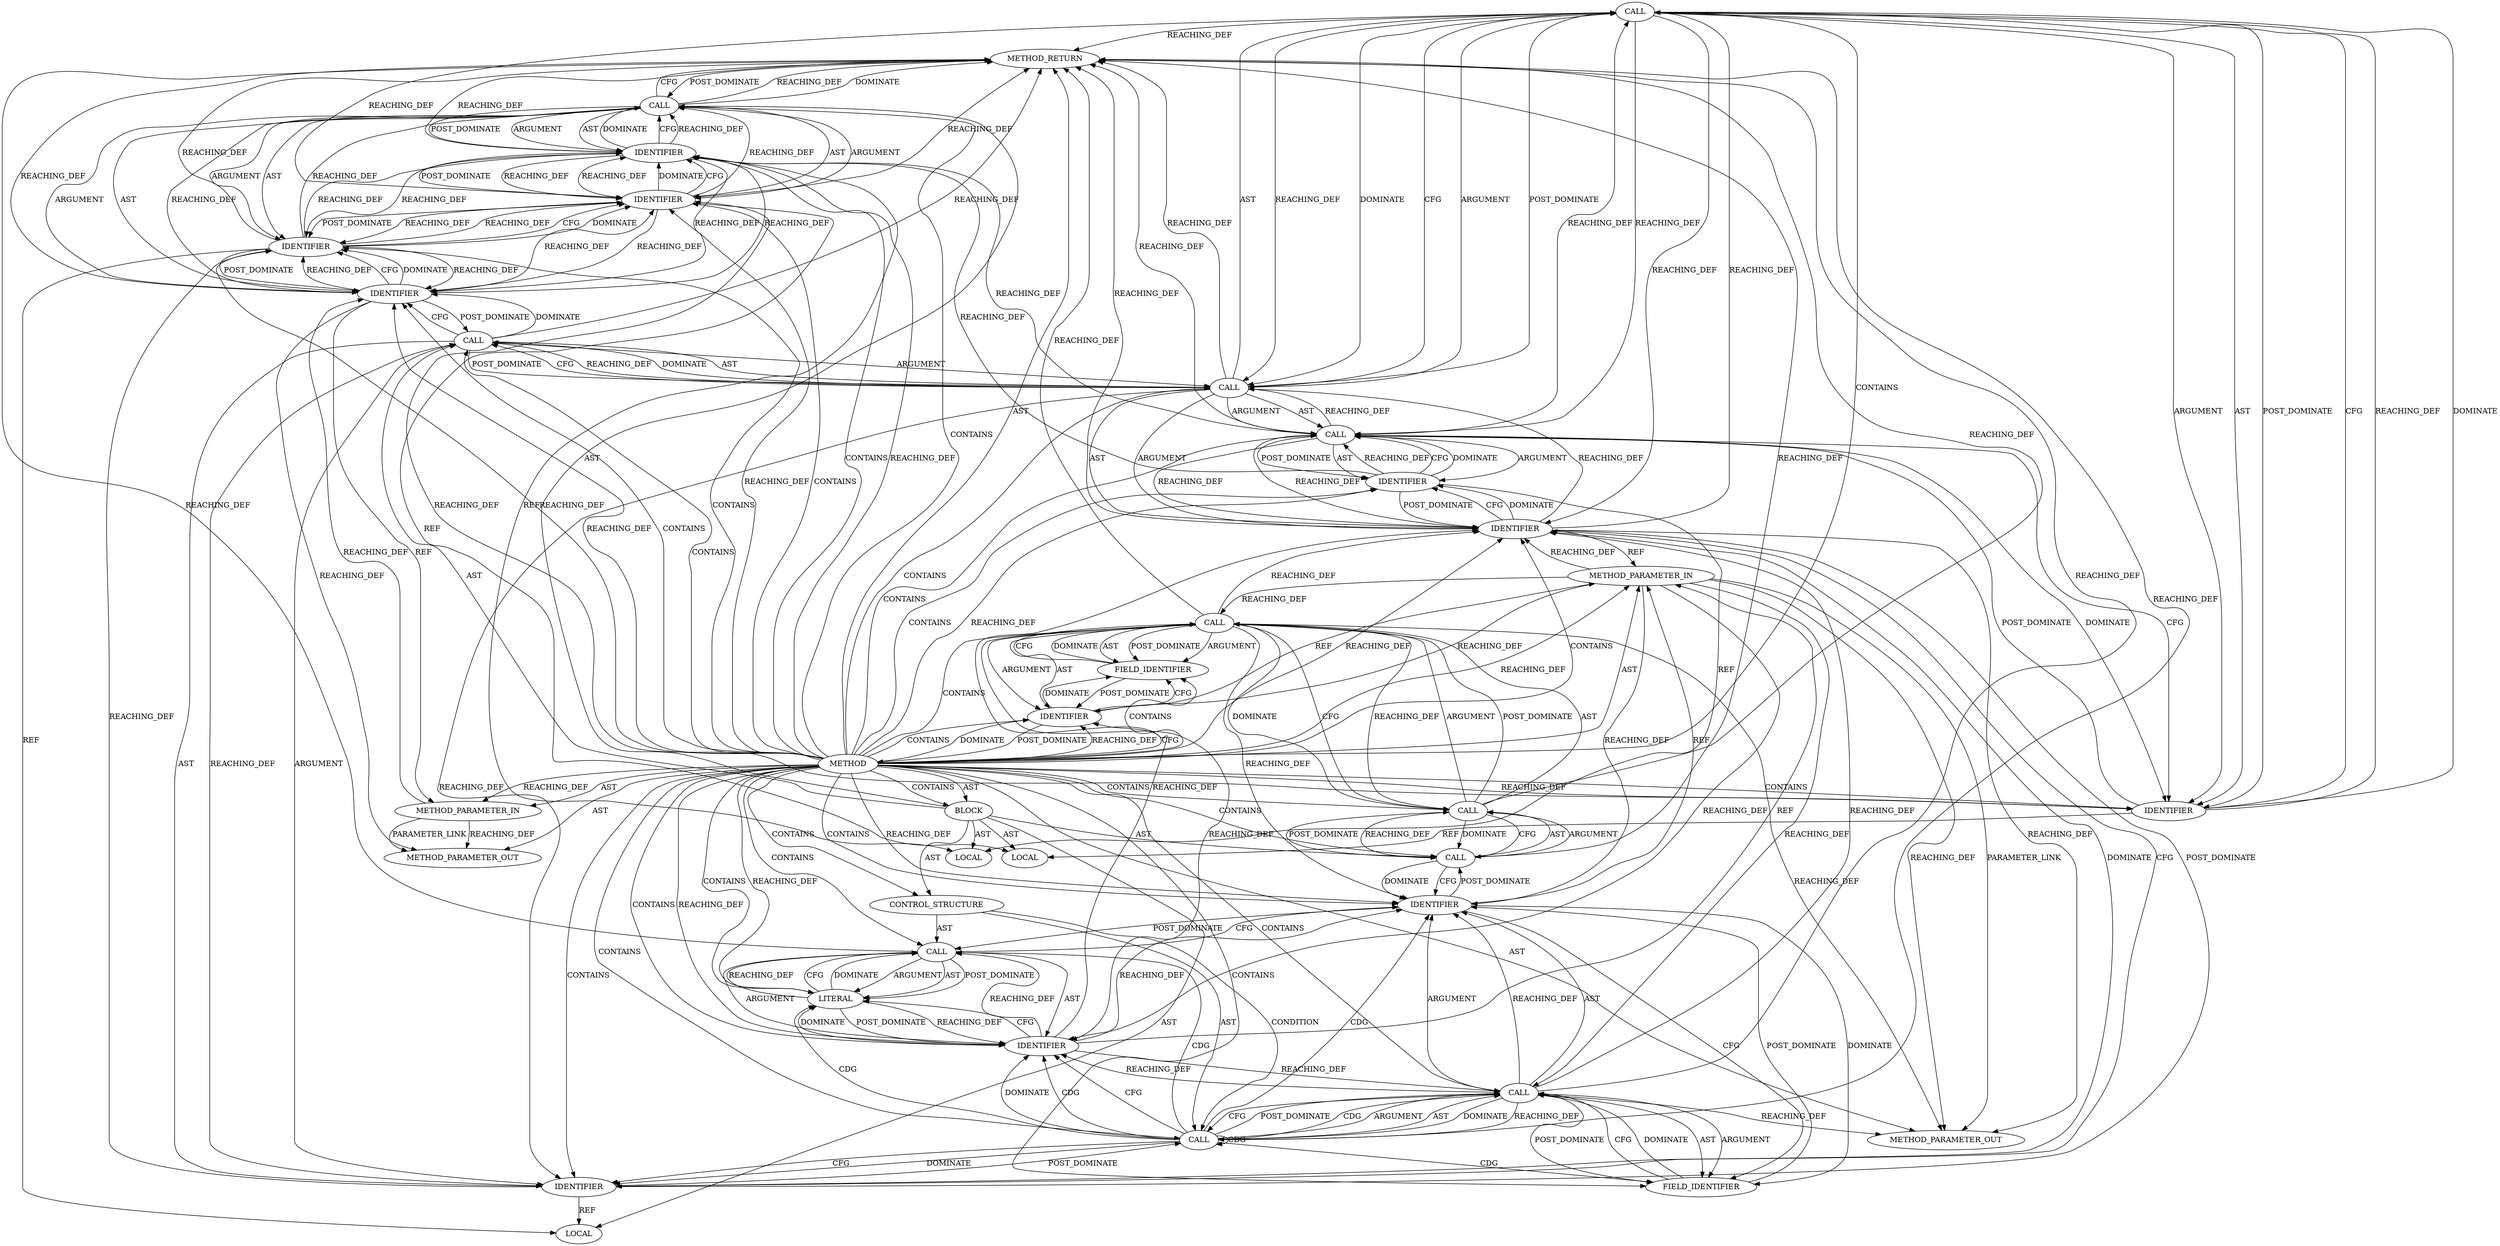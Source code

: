 digraph {
  2820 [label=CALL ORDER=3 ARGUMENT_INDEX=3 CODE="&len" COLUMN_NUMBER=42 METHOD_FULL_NAME="<operator>.addressOf" LINE_NUMBER=863 TYPE_FULL_NAME="<empty>" DISPATCH_TYPE="STATIC_DISPATCH" SIGNATURE="" NAME="<operator>.addressOf"]
  2803 [label=CALL ORDER=1 ARGUMENT_INDEX=1 CODE="cursor->total_resid" COLUMN_NUMBER=11 METHOD_FULL_NAME="<operator>.indirectFieldAccess" LINE_NUMBER=856 TYPE_FULL_NAME="<empty>" DISPATCH_TYPE="STATIC_DISPATCH" SIGNATURE="" NAME="<operator>.indirectFieldAccess"]
  13090 [label=METHOD_PARAMETER_OUT ORDER=2 CODE="struct bio_vec *bv" IS_VARIADIC=false COLUMN_NUMBER=4 LINE_NUMBER=851 TYPE_FULL_NAME="bio_vec*" EVALUATION_STRATEGY="BY_VALUE" INDEX=2 NAME="bv"]
  2797 [label=BLOCK ORDER=3 ARGUMENT_INDEX=-1 CODE="{
	struct page *page;
	size_t off, len;

	WARN_ON(!cursor->total_resid);

	/* skip zero-length data items */
	while (!cursor->resid)
		ceph_msg_data_advance(cursor, 0);

	/* get a piece of data, cursor isn't advanced */
	page = ceph_msg_data_next(cursor, &off, &len);
	bvec_set_page(bv, page, len, off);
}" COLUMN_NUMBER=1 LINE_NUMBER=852 TYPE_FULL_NAME="void"]
  2826 [label=IDENTIFIER ORDER=4 ARGUMENT_INDEX=4 CODE="off" COLUMN_NUMBER=31 LINE_NUMBER=864 TYPE_FULL_NAME="size_t" NAME="off"]
  2822 [label=CALL ORDER=7 ARGUMENT_INDEX=-1 CODE="bvec_set_page(bv, page, len, off)" COLUMN_NUMBER=2 METHOD_FULL_NAME="bvec_set_page" LINE_NUMBER=864 TYPE_FULL_NAME="<empty>" DISPATCH_TYPE="STATIC_DISPATCH" SIGNATURE="" NAME="bvec_set_page"]
  2811 [label=CALL ORDER=2 ARGUMENT_INDEX=-1 CODE="ceph_msg_data_advance(cursor, 0)" COLUMN_NUMBER=3 METHOD_FULL_NAME="ceph_msg_data_advance" LINE_NUMBER=860 TYPE_FULL_NAME="<empty>" DISPATCH_TYPE="STATIC_DISPATCH" SIGNATURE="" NAME="ceph_msg_data_advance"]
  2827 [label=METHOD_RETURN ORDER=4 CODE="RET" COLUMN_NUMBER=1 LINE_NUMBER=850 TYPE_FULL_NAME="void" EVALUATION_STRATEGY="BY_VALUE"]
  2817 [label=IDENTIFIER ORDER=1 ARGUMENT_INDEX=1 CODE="cursor" COLUMN_NUMBER=28 LINE_NUMBER=863 TYPE_FULL_NAME="ceph_msg_data_cursor*" NAME="cursor"]
  2796 [label=METHOD_PARAMETER_IN ORDER=2 CODE="struct bio_vec *bv" IS_VARIADIC=false COLUMN_NUMBER=4 LINE_NUMBER=851 TYPE_FULL_NAME="bio_vec*" EVALUATION_STRATEGY="BY_VALUE" INDEX=2 NAME="bv"]
  2812 [label=IDENTIFIER ORDER=1 ARGUMENT_INDEX=1 CODE="cursor" COLUMN_NUMBER=25 LINE_NUMBER=860 TYPE_FULL_NAME="ceph_msg_data_cursor*" NAME="cursor"]
  2804 [label=IDENTIFIER ORDER=1 ARGUMENT_INDEX=1 CODE="cursor" COLUMN_NUMBER=11 LINE_NUMBER=856 TYPE_FULL_NAME="ceph_msg_data_cursor*" NAME="cursor"]
  2815 [label=IDENTIFIER ORDER=1 ARGUMENT_INDEX=1 CODE="page" COLUMN_NUMBER=2 LINE_NUMBER=863 TYPE_FULL_NAME="page*" NAME="page"]
  2794 [label=METHOD COLUMN_NUMBER=1 LINE_NUMBER=850 COLUMN_NUMBER_END=1 IS_EXTERNAL=false SIGNATURE="void get_bvec_at (ceph_msg_data_cursor*,bio_vec*)" NAME="get_bvec_at" AST_PARENT_TYPE="TYPE_DECL" AST_PARENT_FULL_NAME="messenger_v2.c:<global>" ORDER=48 CODE="static void get_bvec_at(struct ceph_msg_data_cursor *cursor,
			struct bio_vec *bv)
{
	struct page *page;
	size_t off, len;

	WARN_ON(!cursor->total_resid);

	/* skip zero-length data items */
	while (!cursor->resid)
		ceph_msg_data_advance(cursor, 0);

	/* get a piece of data, cursor isn't advanced */
	page = ceph_msg_data_next(cursor, &off, &len);
	bvec_set_page(bv, page, len, off);
}" FULL_NAME="get_bvec_at" LINE_NUMBER_END=865 FILENAME="messenger_v2.c"]
  2814 [label=CALL ORDER=6 ARGUMENT_INDEX=-1 CODE="page = ceph_msg_data_next(cursor, &off, &len)" COLUMN_NUMBER=2 METHOD_FULL_NAME="<operator>.assignment" LINE_NUMBER=863 TYPE_FULL_NAME="<empty>" DISPATCH_TYPE="STATIC_DISPATCH" SIGNATURE="" NAME="<operator>.assignment"]
  2801 [label=CALL ORDER=4 ARGUMENT_INDEX=-1 CODE="WARN_ON(!cursor->total_resid)" COLUMN_NUMBER=2 METHOD_FULL_NAME="WARN_ON" LINE_NUMBER=856 TYPE_FULL_NAME="<empty>" DISPATCH_TYPE="STATIC_DISPATCH" SIGNATURE="" NAME="WARN_ON"]
  2799 [label=LOCAL ORDER=2 CODE="size_t off" COLUMN_NUMBER=9 LINE_NUMBER=854 TYPE_FULL_NAME="size_t" NAME="off"]
  2810 [label=FIELD_IDENTIFIER ORDER=2 ARGUMENT_INDEX=2 CODE="resid" COLUMN_NUMBER=10 LINE_NUMBER=859 CANONICAL_NAME="resid"]
  2823 [label=IDENTIFIER ORDER=1 ARGUMENT_INDEX=1 CODE="bv" COLUMN_NUMBER=16 LINE_NUMBER=864 TYPE_FULL_NAME="bio_vec*" NAME="bv"]
  2800 [label=LOCAL ORDER=3 CODE="size_t len" COLUMN_NUMBER=14 LINE_NUMBER=854 TYPE_FULL_NAME="size_t" NAME="len"]
  2824 [label=IDENTIFIER ORDER=2 ARGUMENT_INDEX=2 CODE="page" COLUMN_NUMBER=20 LINE_NUMBER=864 TYPE_FULL_NAME="page*" NAME="page"]
  2821 [label=IDENTIFIER ORDER=1 ARGUMENT_INDEX=1 CODE="len" COLUMN_NUMBER=43 LINE_NUMBER=863 TYPE_FULL_NAME="size_t" NAME="len"]
  13089 [label=METHOD_PARAMETER_OUT ORDER=1 CODE="struct ceph_msg_data_cursor *cursor" IS_VARIADIC=false COLUMN_NUMBER=25 LINE_NUMBER=850 TYPE_FULL_NAME="ceph_msg_data_cursor*" EVALUATION_STRATEGY="BY_VALUE" INDEX=1 NAME="cursor"]
  2809 [label=IDENTIFIER ORDER=1 ARGUMENT_INDEX=1 CODE="cursor" COLUMN_NUMBER=10 LINE_NUMBER=859 TYPE_FULL_NAME="ceph_msg_data_cursor*" NAME="cursor"]
  2805 [label=FIELD_IDENTIFIER ORDER=2 ARGUMENT_INDEX=2 CODE="total_resid" COLUMN_NUMBER=11 LINE_NUMBER=856 CANONICAL_NAME="total_resid"]
  2798 [label=LOCAL ORDER=1 CODE="struct page* page" COLUMN_NUMBER=14 LINE_NUMBER=853 TYPE_FULL_NAME="page*" NAME="page"]
  2825 [label=IDENTIFIER ORDER=3 ARGUMENT_INDEX=3 CODE="len" COLUMN_NUMBER=26 LINE_NUMBER=864 TYPE_FULL_NAME="size_t" NAME="len"]
  2819 [label=IDENTIFIER ORDER=1 ARGUMENT_INDEX=1 CODE="off" COLUMN_NUMBER=37 LINE_NUMBER=863 TYPE_FULL_NAME="size_t" NAME="off"]
  2807 [label=CALL ORDER=1 ARGUMENT_INDEX=-1 CODE="!cursor->resid" COLUMN_NUMBER=9 METHOD_FULL_NAME="<operator>.logicalNot" LINE_NUMBER=859 TYPE_FULL_NAME="<empty>" DISPATCH_TYPE="STATIC_DISPATCH" SIGNATURE="" NAME="<operator>.logicalNot"]
  2818 [label=CALL ORDER=2 ARGUMENT_INDEX=2 CODE="&off" COLUMN_NUMBER=36 METHOD_FULL_NAME="<operator>.addressOf" LINE_NUMBER=863 TYPE_FULL_NAME="<empty>" DISPATCH_TYPE="STATIC_DISPATCH" SIGNATURE="" NAME="<operator>.addressOf"]
  2795 [label=METHOD_PARAMETER_IN ORDER=1 CODE="struct ceph_msg_data_cursor *cursor" IS_VARIADIC=false COLUMN_NUMBER=25 LINE_NUMBER=850 TYPE_FULL_NAME="ceph_msg_data_cursor*" EVALUATION_STRATEGY="BY_VALUE" INDEX=1 NAME="cursor"]
  2802 [label=CALL ORDER=1 ARGUMENT_INDEX=1 CODE="!cursor->total_resid" COLUMN_NUMBER=10 METHOD_FULL_NAME="<operator>.logicalNot" LINE_NUMBER=856 TYPE_FULL_NAME="<empty>" DISPATCH_TYPE="STATIC_DISPATCH" SIGNATURE="" NAME="<operator>.logicalNot"]
  2806 [label=CONTROL_STRUCTURE CONTROL_STRUCTURE_TYPE="WHILE" ORDER=5 PARSER_TYPE_NAME="<empty>" ARGUMENT_INDEX=-1 CODE="while (!cursor->resid)" COLUMN_NUMBER=2 LINE_NUMBER=859]
  2813 [label=LITERAL ORDER=2 ARGUMENT_INDEX=2 CODE="0" COLUMN_NUMBER=33 LINE_NUMBER=860 TYPE_FULL_NAME="int"]
  2816 [label=CALL ORDER=2 ARGUMENT_INDEX=2 CODE="ceph_msg_data_next(cursor, &off, &len)" COLUMN_NUMBER=9 METHOD_FULL_NAME="ceph_msg_data_next" LINE_NUMBER=863 TYPE_FULL_NAME="<empty>" DISPATCH_TYPE="STATIC_DISPATCH" SIGNATURE="" NAME="ceph_msg_data_next"]
  2808 [label=CALL ORDER=1 ARGUMENT_INDEX=1 CODE="cursor->resid" COLUMN_NUMBER=10 METHOD_FULL_NAME="<operator>.indirectFieldAccess" LINE_NUMBER=859 TYPE_FULL_NAME="<empty>" DISPATCH_TYPE="STATIC_DISPATCH" SIGNATURE="" NAME="<operator>.indirectFieldAccess"]
  2804 -> 2805 [label=CFG ]
  2808 -> 2827 [label=REACHING_DEF VARIABLE="cursor->resid"]
  2817 -> 2795 [label=REF ]
  2826 -> 2822 [label=DOMINATE ]
  2822 -> 2825 [label=AST ]
  2809 -> 2801 [label=POST_DOMINATE ]
  2816 -> 2814 [label=CFG ]
  2816 -> 2820 [label=ARGUMENT ]
  2812 -> 2813 [label=CFG ]
  2811 -> 2812 [label=AST ]
  2794 -> 2819 [label=CONTAINS ]
  2810 -> 2808 [label=CFG ]
  2797 -> 2801 [label=AST ]
  2807 -> 2812 [label=CDG ]
  2816 -> 2820 [label=POST_DOMINATE ]
  2820 -> 2816 [label=REACHING_DEF VARIABLE="&len"]
  2806 -> 2811 [label=AST ]
  2822 -> 2823 [label=ARGUMENT ]
  2824 -> 2827 [label=REACHING_DEF VARIABLE="page"]
  2824 -> 2823 [label=POST_DOMINATE ]
  2818 -> 2821 [label=CFG ]
  2794 -> 2826 [label=CONTAINS ]
  2808 -> 2809 [label=ARGUMENT ]
  2819 -> 2817 [label=POST_DOMINATE ]
  2805 -> 2803 [label=CFG ]
  2795 -> 13089 [label=REACHING_DEF VARIABLE="cursor"]
  2822 -> 2826 [label=POST_DOMINATE ]
  2822 -> 2827 [label=REACHING_DEF VARIABLE="bvec_set_page(bv, page, len, off)"]
  2794 -> 2806 [label=CONTAINS ]
  2817 -> 2819 [label=CFG ]
  2807 -> 2809 [label=CDG ]
  2814 -> 2816 [label=AST ]
  2795 -> 13089 [label=PARAMETER_LINK ]
  2819 -> 2826 [label=REACHING_DEF VARIABLE="off"]
  2824 -> 2825 [label=REACHING_DEF VARIABLE="page"]
  2825 -> 2822 [label=REACHING_DEF VARIABLE="len"]
  2794 -> 2823 [label=REACHING_DEF VARIABLE=""]
  2794 -> 2808 [label=CONTAINS ]
  2794 -> 2804 [label=REACHING_DEF VARIABLE=""]
  2824 -> 2825 [label=CFG ]
  2809 -> 2810 [label=DOMINATE ]
  2817 -> 13089 [label=REACHING_DEF VARIABLE="cursor"]
  2821 -> 2820 [label=CFG ]
  2807 -> 2815 [label=DOMINATE ]
  2802 -> 2827 [label=REACHING_DEF VARIABLE="!cursor->total_resid"]
  2797 -> 2799 [label=AST ]
  2821 -> 2800 [label=REF ]
  2816 -> 2820 [label=AST ]
  2794 -> 2823 [label=CONTAINS ]
  2794 -> 2812 [label=REACHING_DEF VARIABLE=""]
  2803 -> 2827 [label=REACHING_DEF VARIABLE="cursor->total_resid"]
  2795 -> 2808 [label=REACHING_DEF VARIABLE="cursor"]
  2807 -> 2808 [label=POST_DOMINATE ]
  2811 -> 2812 [label=ARGUMENT ]
  2807 -> 2815 [label=CFG ]
  2802 -> 2803 [label=ARGUMENT ]
  2823 -> 2814 [label=POST_DOMINATE ]
  2804 -> 2805 [label=DOMINATE ]
  2808 -> 2807 [label=DOMINATE ]
  2826 -> 2825 [label=POST_DOMINATE ]
  2804 -> 2794 [label=POST_DOMINATE ]
  2803 -> 2802 [label=DOMINATE ]
  2794 -> 2817 [label=REACHING_DEF VARIABLE=""]
  2803 -> 2802 [label=CFG ]
  2815 -> 2807 [label=POST_DOMINATE ]
  2794 -> 2818 [label=CONTAINS ]
  2812 -> 2795 [label=REF ]
  2794 -> 2803 [label=CONTAINS ]
  2794 -> 2815 [label=CONTAINS ]
  2794 -> 2824 [label=REACHING_DEF VARIABLE=""]
  2825 -> 2823 [label=REACHING_DEF VARIABLE="len"]
  2823 -> 13090 [label=REACHING_DEF VARIABLE="bv"]
  2815 -> 2817 [label=DOMINATE ]
  2822 -> 2827 [label=DOMINATE ]
  2822 -> 2824 [label=ARGUMENT ]
  2813 -> 2811 [label=REACHING_DEF VARIABLE="0"]
  2813 -> 2812 [label=POST_DOMINATE ]
  2801 -> 2802 [label=AST ]
  2809 -> 2811 [label=POST_DOMINATE ]
  2794 -> 2797 [label=AST ]
  2807 -> 2808 [label=CDG ]
  2807 -> 2827 [label=REACHING_DEF VARIABLE="!cursor->resid"]
  2825 -> 2800 [label=REF ]
  2805 -> 2804 [label=POST_DOMINATE ]
  2817 -> 2827 [label=REACHING_DEF VARIABLE="cursor"]
  2794 -> 2820 [label=CONTAINS ]
  2794 -> 2813 [label=REACHING_DEF VARIABLE=""]
  2821 -> 2818 [label=POST_DOMINATE ]
  2823 -> 2827 [label=REACHING_DEF VARIABLE="bv"]
  2808 -> 2817 [label=REACHING_DEF VARIABLE="cursor->resid"]
  2794 -> 2821 [label=REACHING_DEF VARIABLE=""]
  2808 -> 2812 [label=REACHING_DEF VARIABLE="cursor->resid"]
  2819 -> 2799 [label=REF ]
  2820 -> 2816 [label=DOMINATE ]
  2794 -> 13090 [label=AST ]
  2812 -> 2817 [label=REACHING_DEF VARIABLE="cursor"]
  2807 -> 2807 [label=CDG ]
  2794 -> 2816 [label=CONTAINS ]
  2823 -> 2825 [label=REACHING_DEF VARIABLE="bv"]
  2794 -> 2795 [label=REACHING_DEF VARIABLE=""]
  2826 -> 2827 [label=REACHING_DEF VARIABLE="off"]
  2794 -> 2827 [label=AST ]
  2808 -> 2810 [label=AST ]
  2808 -> 2807 [label=REACHING_DEF VARIABLE="cursor->resid"]
  2820 -> 2816 [label=CFG ]
  2797 -> 2798 [label=AST ]
  2816 -> 2818 [label=AST ]
  2801 -> 2827 [label=REACHING_DEF VARIABLE="WARN_ON(!cursor->total_resid)"]
  2816 -> 2815 [label=REACHING_DEF VARIABLE="ceph_msg_data_next(cursor, &off, &len)"]
  2794 -> 2804 [label=CFG ]
  2795 -> 2812 [label=REACHING_DEF VARIABLE="cursor"]
  2802 -> 2801 [label=REACHING_DEF VARIABLE="!cursor->total_resid"]
  2797 -> 2806 [label=AST ]
  2811 -> 2813 [label=ARGUMENT ]
  2794 -> 2811 [label=CONTAINS ]
  2818 -> 2827 [label=REACHING_DEF VARIABLE="&off"]
  2808 -> 2810 [label=POST_DOMINATE ]
  2806 -> 2807 [label=AST ]
  2794 -> 2822 [label=CONTAINS ]
  2822 -> 2826 [label=ARGUMENT ]
  2818 -> 2826 [label=REACHING_DEF VARIABLE="&off"]
  2795 -> 2803 [label=REACHING_DEF VARIABLE="cursor"]
  2823 -> 2822 [label=REACHING_DEF VARIABLE="bv"]
  2819 -> 2818 [label=REACHING_DEF VARIABLE="off"]
  2807 -> 2811 [label=CDG ]
  2796 -> 2823 [label=REACHING_DEF VARIABLE="bv"]
  2812 -> 2811 [label=REACHING_DEF VARIABLE="cursor"]
  2794 -> 2825 [label=REACHING_DEF VARIABLE=""]
  2825 -> 2824 [label=REACHING_DEF VARIABLE="len"]
  2816 -> 2818 [label=ARGUMENT ]
  2821 -> 2820 [label=REACHING_DEF VARIABLE="len"]
  2803 -> 2805 [label=AST ]
  2813 -> 2811 [label=CFG ]
  2797 -> 2822 [label=AST ]
  2819 -> 2818 [label=CFG ]
  2825 -> 2824 [label=POST_DOMINATE ]
  2808 -> 2809 [label=REACHING_DEF VARIABLE="cursor->resid"]
  2808 -> 2809 [label=AST ]
  2802 -> 2801 [label=CFG ]
  2807 -> 2808 [label=ARGUMENT ]
  2806 -> 2807 [label=CONDITION ]
  2826 -> 2825 [label=REACHING_DEF VARIABLE="off"]
  2811 -> 2813 [label=AST ]
  2814 -> 2816 [label=ARGUMENT ]
  2820 -> 2821 [label=ARGUMENT ]
  2823 -> 2824 [label=REACHING_DEF VARIABLE="bv"]
  2814 -> 2827 [label=REACHING_DEF VARIABLE="page = ceph_msg_data_next(cursor, &off, &len)"]
  2818 -> 2817 [label=REACHING_DEF VARIABLE="&off"]
  2815 -> 2824 [label=REACHING_DEF VARIABLE="page"]
  2801 -> 2809 [label=DOMINATE ]
  2818 -> 2816 [label=REACHING_DEF VARIABLE="&off"]
  2816 -> 2827 [label=REACHING_DEF VARIABLE="ceph_msg_data_next(cursor, &off, &len)"]
  2826 -> 2822 [label=CFG ]
  2826 -> 2824 [label=REACHING_DEF VARIABLE="off"]
  2823 -> 2826 [label=REACHING_DEF VARIABLE="bv"]
  2794 -> 2795 [label=AST ]
  2794 -> 2819 [label=REACHING_DEF VARIABLE=""]
  2794 -> 2824 [label=CONTAINS ]
  2811 -> 2813 [label=POST_DOMINATE ]
  2801 -> 2802 [label=ARGUMENT ]
  2794 -> 2817 [label=CONTAINS ]
  2817 -> 2818 [label=REACHING_DEF VARIABLE="cursor"]
  2808 -> 13089 [label=REACHING_DEF VARIABLE="cursor->resid"]
  2803 -> 2817 [label=REACHING_DEF VARIABLE="cursor->total_resid"]
  2825 -> 2826 [label=REACHING_DEF VARIABLE="len"]
  2801 -> 2802 [label=POST_DOMINATE ]
  2817 -> 2820 [label=REACHING_DEF VARIABLE="cursor"]
  2794 -> 2802 [label=CONTAINS ]
  2820 -> 2825 [label=REACHING_DEF VARIABLE="&len"]
  2825 -> 2826 [label=DOMINATE ]
  2812 -> 2809 [label=REACHING_DEF VARIABLE="cursor"]
  2815 -> 2817 [label=CFG ]
  2794 -> 2796 [label=REACHING_DEF VARIABLE=""]
  2811 -> 2809 [label=CFG ]
  2820 -> 2817 [label=REACHING_DEF VARIABLE="&len"]
  2818 -> 2819 [label=ARGUMENT ]
  2803 -> 2805 [label=POST_DOMINATE ]
  2805 -> 2803 [label=DOMINATE ]
  2814 -> 2815 [label=ARGUMENT ]
  2813 -> 2811 [label=DOMINATE ]
  2826 -> 2822 [label=REACHING_DEF VARIABLE="off"]
  2816 -> 2817 [label=AST ]
  2821 -> 2825 [label=REACHING_DEF VARIABLE="len"]
  2816 -> 2814 [label=REACHING_DEF VARIABLE="ceph_msg_data_next(cursor, &off, &len)"]
  2803 -> 2804 [label=ARGUMENT ]
  2802 -> 2803 [label=POST_DOMINATE ]
  2822 -> 2823 [label=AST ]
  2820 -> 2821 [label=AST ]
  2811 -> 2827 [label=REACHING_DEF VARIABLE="ceph_msg_data_advance(cursor, 0)"]
  2807 -> 2812 [label=CFG ]
  2823 -> 2824 [label=CFG ]
  2794 -> 2810 [label=CONTAINS ]
  2819 -> 2818 [label=DOMINATE ]
  2826 -> 2823 [label=REACHING_DEF VARIABLE="off"]
  2794 -> 2814 [label=CONTAINS ]
  2803 -> 13089 [label=REACHING_DEF VARIABLE="cursor->total_resid"]
  2822 -> 2825 [label=ARGUMENT ]
  2794 -> 2807 [label=CONTAINS ]
  2794 -> 2801 [label=CONTAINS ]
  2818 -> 2819 [label=AST ]
  2808 -> 2807 [label=CFG ]
  2812 -> 2813 [label=DOMINATE ]
  2821 -> 2820 [label=DOMINATE ]
  2818 -> 2821 [label=DOMINATE ]
  2823 -> 2824 [label=DOMINATE ]
  2822 -> 2827 [label=CFG ]
  2825 -> 2826 [label=CFG ]
  2822 -> 2826 [label=AST ]
  2803 -> 2804 [label=AST ]
  2814 -> 2823 [label=DOMINATE ]
  2794 -> 2812 [label=CONTAINS ]
  2817 -> 2815 [label=POST_DOMINATE ]
  2809 -> 2810 [label=CFG ]
  2814 -> 2823 [label=CFG ]
  2820 -> 2818 [label=REACHING_DEF VARIABLE="&len"]
  2824 -> 2825 [label=DOMINATE ]
  2802 -> 2801 [label=DOMINATE ]
  2810 -> 2809 [label=POST_DOMINATE ]
  2795 -> 2809 [label=REACHING_DEF VARIABLE="cursor"]
  2794 -> 2796 [label=AST ]
  2803 -> 2809 [label=REACHING_DEF VARIABLE="cursor->total_resid"]
  2822 -> 2824 [label=AST ]
  2809 -> 2795 [label=REF ]
  2794 -> 2804 [label=CONTAINS ]
  2826 -> 2799 [label=REF ]
  2803 -> 2805 [label=ARGUMENT ]
  2825 -> 2827 [label=REACHING_DEF VARIABLE="len"]
  2818 -> 2819 [label=POST_DOMINATE ]
  2797 -> 2814 [label=AST ]
  2797 -> 2800 [label=AST ]
  2827 -> 2822 [label=POST_DOMINATE ]
  2795 -> 2817 [label=REACHING_DEF VARIABLE="cursor"]
  2820 -> 2821 [label=POST_DOMINATE ]
  2794 -> 13089 [label=AST ]
  2817 -> 2819 [label=DOMINATE ]
  2794 -> 2821 [label=CONTAINS ]
  2794 -> 2797 [label=CONTAINS ]
  2807 -> 2810 [label=CDG ]
  2794 -> 2809 [label=CONTAINS ]
  2807 -> 2812 [label=DOMINATE ]
  2802 -> 2803 [label=AST ]
  2803 -> 2812 [label=REACHING_DEF VARIABLE="cursor->total_resid"]
  2807 -> 2813 [label=CDG ]
  2794 -> 2825 [label=CONTAINS ]
  2795 -> 2804 [label=REACHING_DEF VARIABLE="cursor"]
  2801 -> 2809 [label=CFG ]
  2824 -> 2826 [label=REACHING_DEF VARIABLE="page"]
  2823 -> 2796 [label=REF ]
  2824 -> 2822 [label=REACHING_DEF VARIABLE="page"]
  2794 -> 2826 [label=REACHING_DEF VARIABLE=""]
  2814 -> 2815 [label=AST ]
  2814 -> 2816 [label=POST_DOMINATE ]
  2816 -> 2817 [label=ARGUMENT ]
  2816 -> 2814 [label=DOMINATE ]
  2796 -> 13090 [label=REACHING_DEF VARIABLE="bv"]
  2807 -> 2808 [label=AST ]
  2824 -> 2823 [label=REACHING_DEF VARIABLE="page"]
  2794 -> 2804 [label=DOMINATE ]
  2803 -> 2802 [label=REACHING_DEF VARIABLE="cursor->total_resid"]
  2820 -> 2827 [label=REACHING_DEF VARIABLE="&len"]
  2818 -> 2820 [label=REACHING_DEF VARIABLE="&off"]
  2824 -> 2798 [label=REF ]
  2810 -> 2808 [label=DOMINATE ]
  2794 -> 2809 [label=REACHING_DEF VARIABLE=""]
  2796 -> 13090 [label=PARAMETER_LINK ]
  2813 -> 2812 [label=REACHING_DEF VARIABLE="0"]
  2817 -> 2816 [label=REACHING_DEF VARIABLE="cursor"]
  2812 -> 2808 [label=REACHING_DEF VARIABLE="cursor"]
  2804 -> 2795 [label=REF ]
  2794 -> 2813 [label=CONTAINS ]
  2815 -> 2798 [label=REF ]
  2794 -> 2805 [label=CONTAINS ]
  2808 -> 2810 [label=ARGUMENT ]
  2815 -> 2814 [label=REACHING_DEF VARIABLE="page"]
}
